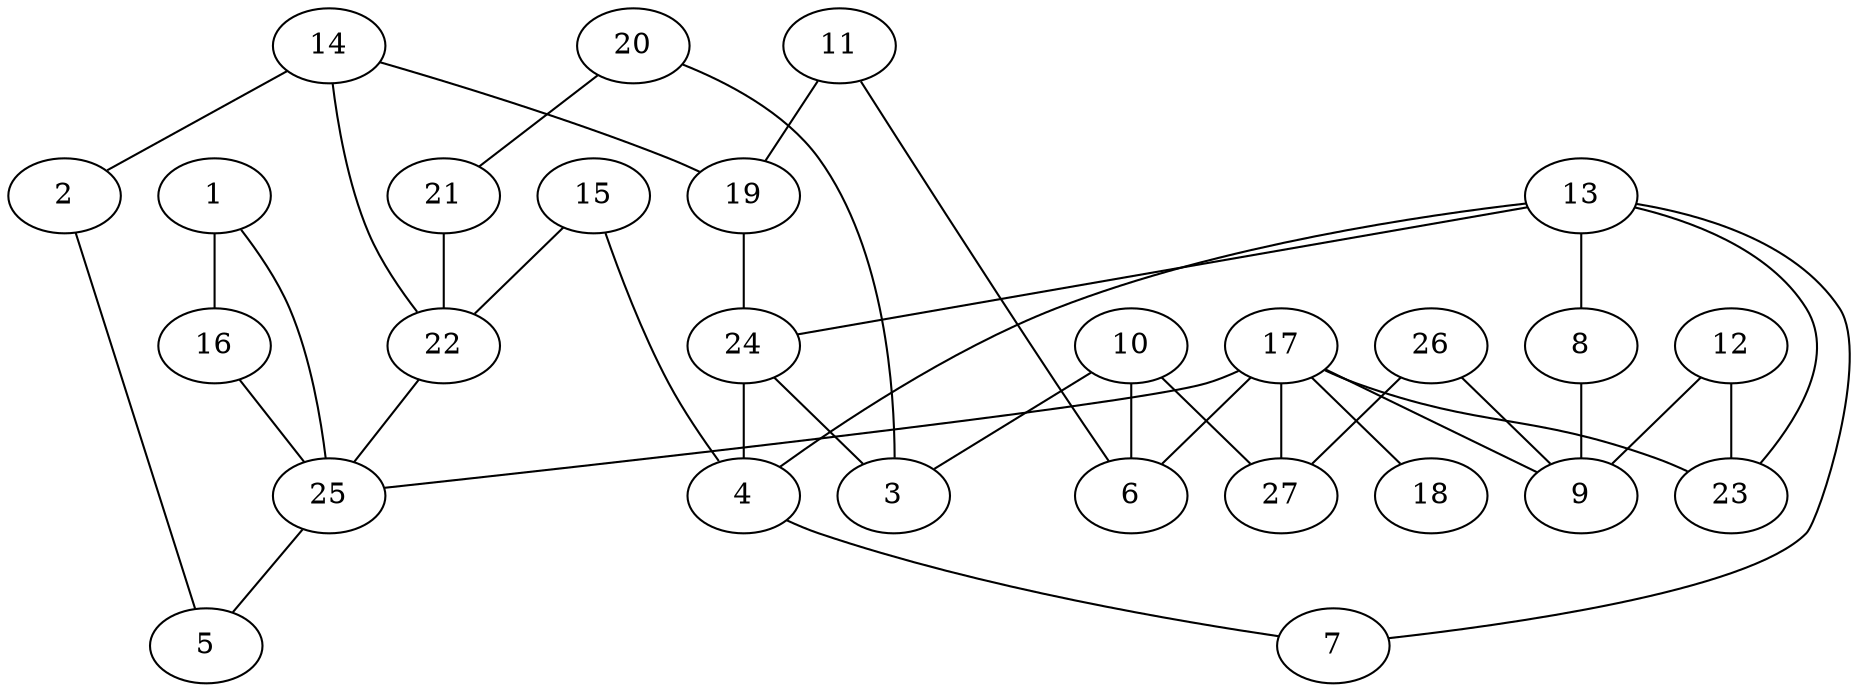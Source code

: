 graph G {
1 -- 25;
1 -- 16;
10 -- 3;
10 -- 6;
10 -- 27;
11 -- 6;
11 -- 19;
12 -- 9;
12 -- 23;
13 -- 4;
13 -- 7;
13 -- 8;
13 -- 24;
13 -- 23;
14 -- 2;
14 -- 19;
14 -- 22;
15 -- 4;
15 -- 22;
16 -- 25;
17 -- 6;
17 -- 9;
17 -- 18;
17 -- 25;
17 -- 23;
17 -- 27;
19 -- 24;
2 -- 5;
20 -- 3;
20 -- 21;
21 -- 22;
22 -- 25;
24 -- 3;
24 -- 4;
25 -- 5;
26 -- 9;
26 -- 27;
4 -- 7;
8 -- 9;
}